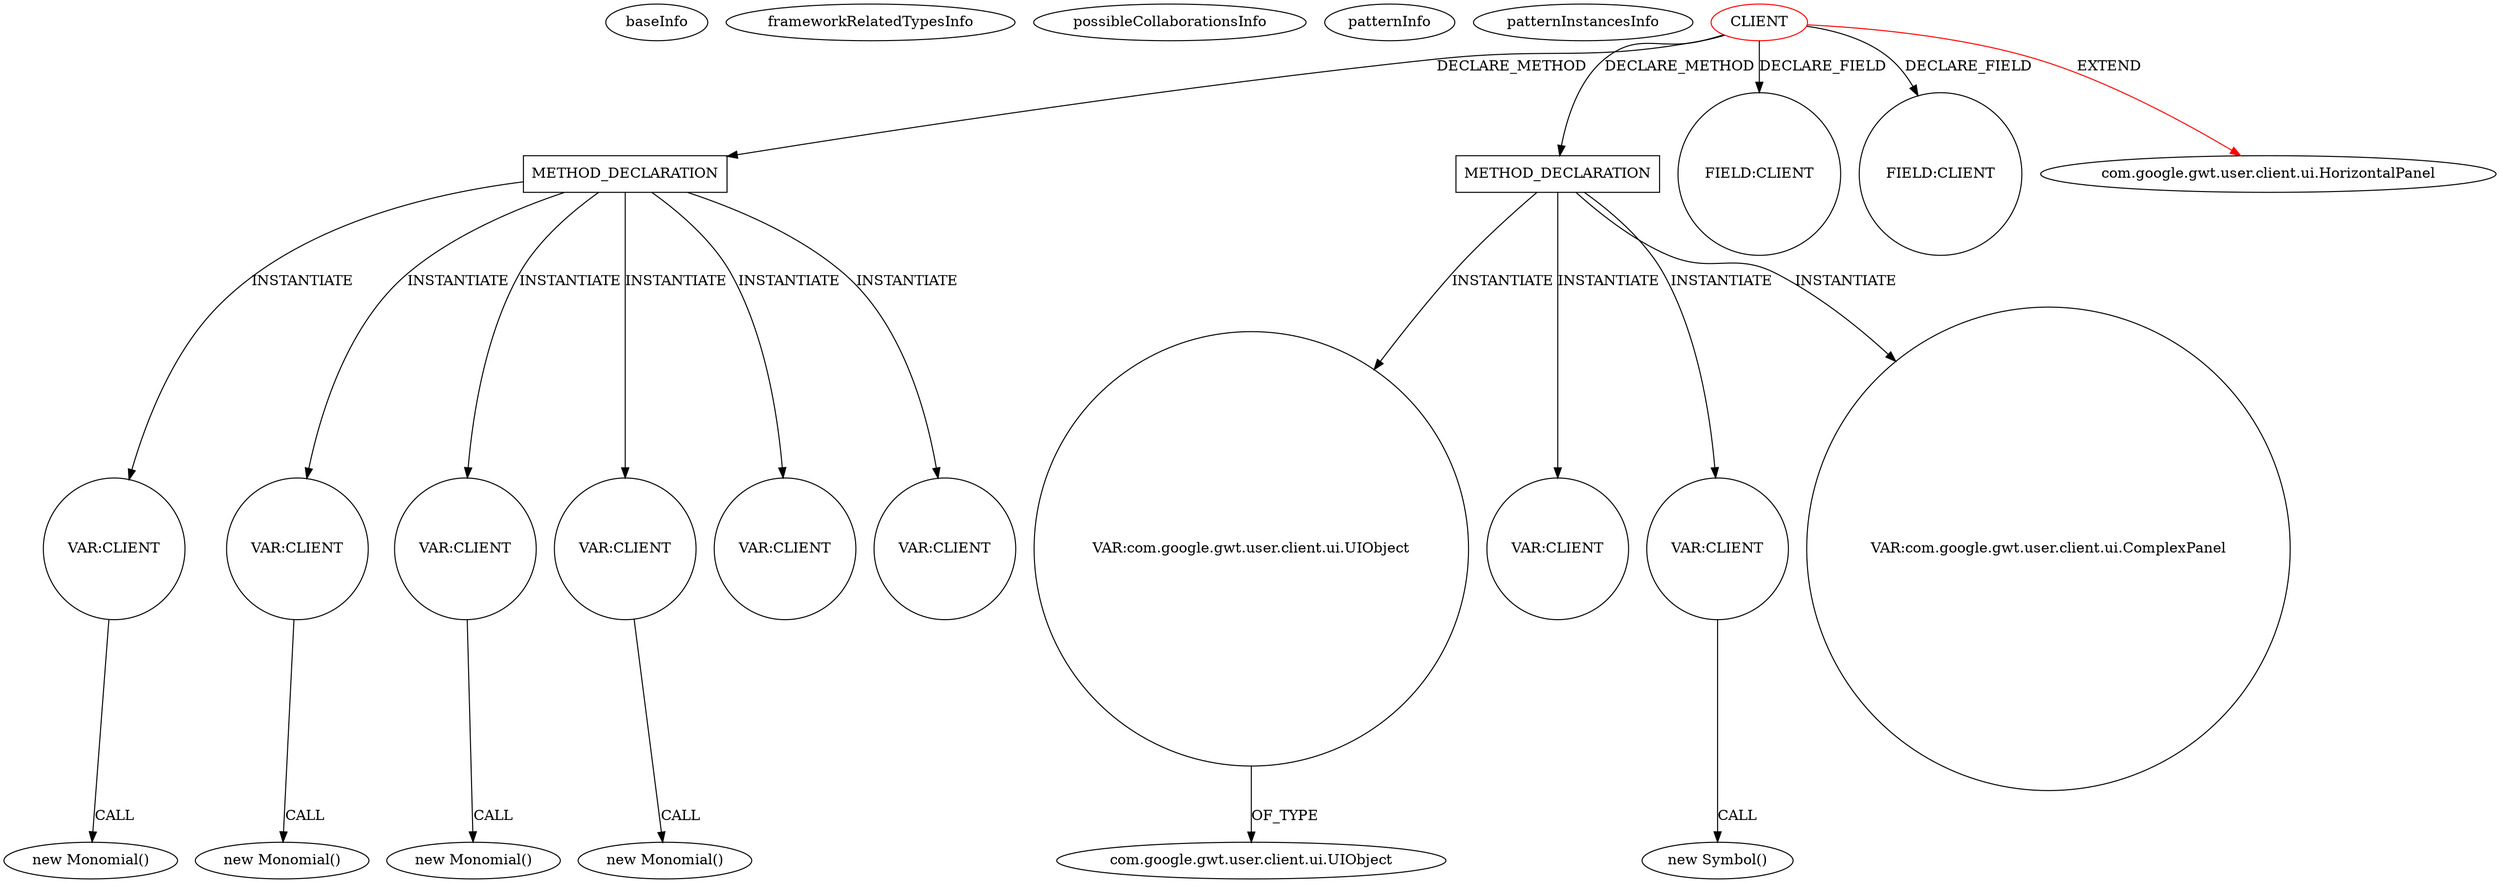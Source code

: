 digraph {
baseInfo[graphId=740,category="pattern",isAnonymous=false,possibleRelation=false]
frameworkRelatedTypesInfo[0="com.google.gwt.user.client.ui.HorizontalPanel"]
possibleCollaborationsInfo[]
patternInfo[frequency=2.0,patternRootClient=0]
patternInstancesInfo[0="luxferrari-AlgebrApp~/luxferrari-AlgebrApp/AlgebrApp-master/AlgebrApp/src/org/luxferrari/algebrapp/client/SubPolynomial.java~SubPolynomial~3660",1="luxferrari-AlgebrApp~/luxferrari-AlgebrApp/AlgebrApp-master/AlgebrApp/src/org/luxferrari/algebrapp/client/Product.java~Product~3664"]
141[label="new Monomial()",vertexType="CONSTRUCTOR_CALL",isFrameworkType=false]
142[label="VAR:CLIENT",vertexType="VARIABLE_EXPRESION",isFrameworkType=false,shape=circle]
137[label="METHOD_DECLARATION",vertexType="CLIENT_METHOD_DECLARATION",isFrameworkType=false,shape=box]
0[label="CLIENT",vertexType="ROOT_CLIENT_CLASS_DECLARATION",isFrameworkType=false,color=red]
7[label="METHOD_DECLARATION",vertexType="CLIENT_METHOD_DECLARATION",isFrameworkType=false,shape=box]
87[label="VAR:com.google.gwt.user.client.ui.UIObject",vertexType="VARIABLE_EXPRESION",isFrameworkType=false,shape=circle]
5[label="FIELD:CLIENT",vertexType="FIELD_DECLARATION",isFrameworkType=false,shape=circle]
2[label="FIELD:CLIENT",vertexType="FIELD_DECLARATION",isFrameworkType=false,shape=circle]
23[label="com.google.gwt.user.client.ui.UIObject",vertexType="FRAMEWORK_CLASS_TYPE",isFrameworkType=false]
149[label="VAR:CLIENT",vertexType="VARIABLE_EXPRESION",isFrameworkType=false,shape=circle]
148[label="new Monomial()",vertexType="CONSTRUCTOR_CALL",isFrameworkType=false]
155[label="VAR:CLIENT",vertexType="VARIABLE_EXPRESION",isFrameworkType=false,shape=circle]
154[label="new Monomial()",vertexType="CONSTRUCTOR_CALL",isFrameworkType=false]
158[label="VAR:CLIENT",vertexType="VARIABLE_EXPRESION",isFrameworkType=false,shape=circle]
157[label="new Monomial()",vertexType="CONSTRUCTOR_CALL",isFrameworkType=false]
18[label="VAR:CLIENT",vertexType="VARIABLE_EXPRESION",isFrameworkType=false,shape=circle]
34[label="VAR:CLIENT",vertexType="VARIABLE_EXPRESION",isFrameworkType=false,shape=circle]
152[label="VAR:CLIENT",vertexType="VARIABLE_EXPRESION",isFrameworkType=false,shape=circle]
146[label="VAR:CLIENT",vertexType="VARIABLE_EXPRESION",isFrameworkType=false,shape=circle]
14[label="VAR:com.google.gwt.user.client.ui.ComplexPanel",vertexType="VARIABLE_EXPRESION",isFrameworkType=false,shape=circle]
1[label="com.google.gwt.user.client.ui.HorizontalPanel",vertexType="FRAMEWORK_CLASS_TYPE",isFrameworkType=false]
33[label="new Symbol()",vertexType="CONSTRUCTOR_CALL",isFrameworkType=false]
0->2[label="DECLARE_FIELD"]
158->157[label="CALL"]
137->152[label="INSTANTIATE"]
142->141[label="CALL"]
137->155[label="INSTANTIATE"]
7->34[label="INSTANTIATE"]
0->5[label="DECLARE_FIELD"]
7->87[label="INSTANTIATE"]
137->146[label="INSTANTIATE"]
0->1[label="EXTEND",color=red]
137->158[label="INSTANTIATE"]
0->7[label="DECLARE_METHOD"]
0->137[label="DECLARE_METHOD"]
137->149[label="INSTANTIATE"]
137->142[label="INSTANTIATE"]
7->18[label="INSTANTIATE"]
7->14[label="INSTANTIATE"]
87->23[label="OF_TYPE"]
149->148[label="CALL"]
155->154[label="CALL"]
34->33[label="CALL"]
}
